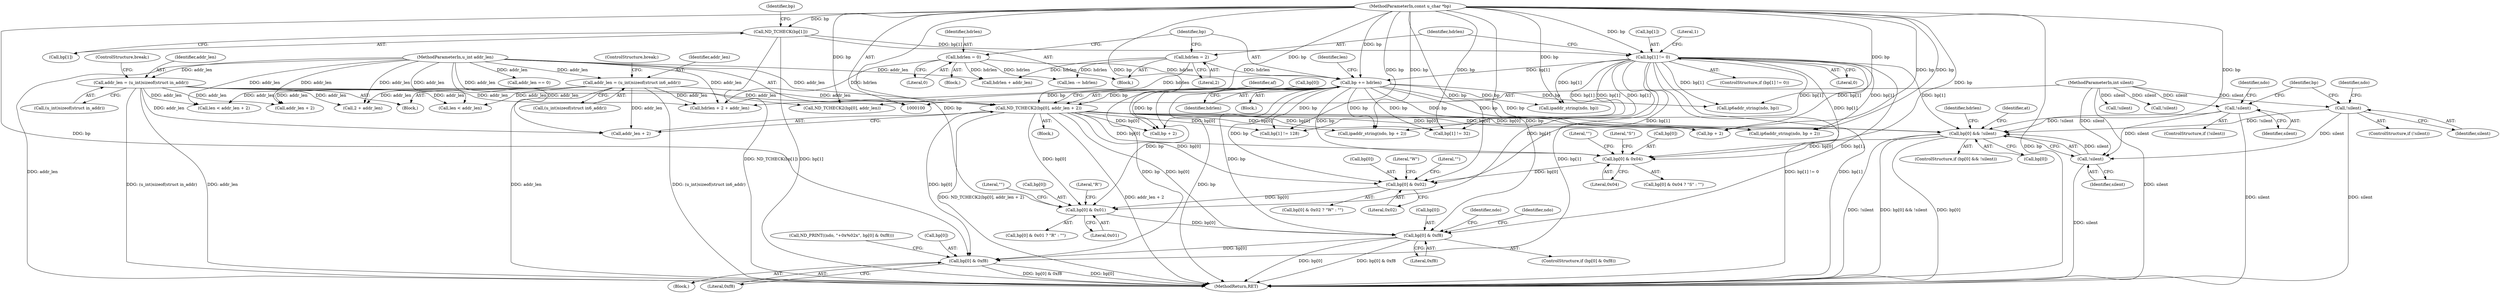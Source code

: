 digraph "0_tcpdump_5dc1860d8267b1e0cb78c9ffa2a40bea2fdb3ddc_3@pointer" {
"1000375" [label="(Call,bp[0] & 0x01)"];
"1000188" [label="(Call,bp += hdrlen)"];
"1000185" [label="(Call,hdrlen = 0)"];
"1000164" [label="(Call,hdrlen = 2)"];
"1000156" [label="(Call,bp[1] != 0)"];
"1000120" [label="(Call,ND_TCHECK(bp[1]))"];
"1000102" [label="(MethodParameterIn,const u_char *bp)"];
"1000367" [label="(Call,bp[0] & 0x02)"];
"1000358" [label="(Call,bp[0] & 0x04)"];
"1000329" [label="(Call,bp[0] && !silent)"];
"1000254" [label="(Call,ND_TCHECK2(bp[0], addr_len + 2))"];
"1000105" [label="(MethodParameterIn,u_int addr_len)"];
"1000133" [label="(Call,addr_len = (u_int)sizeof(struct in_addr))"];
"1000144" [label="(Call,addr_len = (u_int)sizeof(struct in6_addr))"];
"1000267" [label="(Call,!silent)"];
"1000106" [label="(MethodParameterIn,int silent)"];
"1000301" [label="(Call,!silent)"];
"1000333" [label="(Call,!silent)"];
"1000383" [label="(Call,bp[0] & 0xf8)"];
"1000394" [label="(Call,bp[0] & 0xf8)"];
"1000258" [label="(Call,addr_len + 2)"];
"1000364" [label="(Literal,\"\")"];
"1000139" [label="(ControlStructure,break;)"];
"1000192" [label="(Identifier,len)"];
"1000189" [label="(Identifier,bp)"];
"1000121" [label="(Call,bp[1])"];
"1000376" [label="(Call,bp[0])"];
"1000114" [label="(Block,)"];
"1000135" [label="(Call,(u_int)sizeof(struct in_addr))"];
"1000263" [label="(Identifier,af)"];
"1000266" [label="(ControlStructure,if (!silent))"];
"1000164" [label="(Call,hdrlen = 2)"];
"1000163" [label="(Literal,1)"];
"1000250" [label="(Call,addr_len + 2)"];
"1000186" [label="(Identifier,hdrlen)"];
"1000380" [label="(Literal,\"R\")"];
"1000300" [label="(ControlStructure,if (!silent))"];
"1000221" [label="(Call,ipaddr_string(ndo, bp))"];
"1000134" [label="(Identifier,addr_len)"];
"1000105" [label="(MethodParameterIn,u_int addr_len)"];
"1000106" [label="(MethodParameterIn,int silent)"];
"1000363" [label="(Literal,\"S\")"];
"1000368" [label="(Call,bp[0])"];
"1000330" [label="(Call,bp[0])"];
"1000238" [label="(Call,ip6addr_string(ndo, bp))"];
"1000384" [label="(Call,bp[0])"];
"1000203" [label="(Call,ND_TCHECK2(bp[0], addr_len))"];
"1000392" [label="(Block,)"];
"1000255" [label="(Call,bp[0])"];
"1000231" [label="(Call,!silent)"];
"1000371" [label="(Literal,0x02)"];
"1000405" [label="(Identifier,hdrlen)"];
"1000338" [label="(Identifier,at)"];
"1000331" [label="(Identifier,bp)"];
"1000406" [label="(Call,2 + addr_len)"];
"1000358" [label="(Call,bp[0] & 0x04)"];
"1000196" [label="(Block,)"];
"1000160" [label="(Literal,0)"];
"1000185" [label="(Call,hdrlen = 0)"];
"1000166" [label="(Literal,2)"];
"1000379" [label="(Literal,0x01)"];
"1000191" [label="(Call,len -= hdrlen)"];
"1000111" [label="(Call,addr_len == 0)"];
"1000375" [label="(Call,bp[0] & 0x01)"];
"1000383" [label="(Call,bp[0] & 0xf8)"];
"1000333" [label="(Call,!silent)"];
"1000387" [label="(Literal,0xf8)"];
"1000306" [label="(Identifier,ndo)"];
"1000367" [label="(Call,bp[0] & 0x02)"];
"1000102" [label="(MethodParameterIn,const u_char *bp)"];
"1000190" [label="(Identifier,hdrlen)"];
"1000382" [label="(ControlStructure,if (bp[0] & 0xf8))"];
"1000187" [label="(Literal,0)"];
"1000389" [label="(Call,ND_PRINT((ndo, \"+0x%02x\", bp[0] & 0xf8)))"];
"1000188" [label="(Call,bp += hdrlen)"];
"1000146" [label="(Call,(u_int)sizeof(struct in6_addr))"];
"1000328" [label="(ControlStructure,if (bp[0] && !silent))"];
"1000156" [label="(Call,bp[1] != 0)"];
"1000242" [label="(Call,hdrlen + addr_len)"];
"1000357" [label="(Call,bp[0] & 0x04 ? \"S\" : \"\")"];
"1000199" [label="(Call,len < addr_len)"];
"1000359" [label="(Call,bp[0])"];
"1000395" [label="(Call,bp[0])"];
"1000107" [label="(Block,)"];
"1000334" [label="(Identifier,silent)"];
"1000157" [label="(Call,bp[1])"];
"1000150" [label="(ControlStructure,break;)"];
"1000120" [label="(Call,ND_TCHECK(bp[1]))"];
"1000381" [label="(Literal,\"\")"];
"1000401" [label="(Identifier,ndo)"];
"1000126" [label="(Identifier,bp)"];
"1000133" [label="(Call,addr_len = (u_int)sizeof(struct in_addr))"];
"1000267" [label="(Call,!silent)"];
"1000155" [label="(ControlStructure,if (bp[1] != 0))"];
"1000128" [label="(Block,)"];
"1000311" [label="(Call,bp + 2)"];
"1000404" [label="(Call,hdrlen + 2 + addr_len)"];
"1000315" [label="(Call,bp[1] != 128)"];
"1000366" [label="(Call,bp[0] & 0x02 ? \"W\" : \"\")"];
"1000145" [label="(Identifier,addr_len)"];
"1000394" [label="(Call,bp[0] & 0xf8)"];
"1000302" [label="(Identifier,silent)"];
"1000144" [label="(Call,addr_len = (u_int)sizeof(struct in6_addr))"];
"1000168" [label="(Block,)"];
"1000268" [label="(Identifier,silent)"];
"1000275" [label="(Call,ipaddr_string(ndo, bp + 2))"];
"1000372" [label="(Literal,\"W\")"];
"1000272" [label="(Identifier,ndo)"];
"1000417" [label="(MethodReturn,RET)"];
"1000329" [label="(Call,bp[0] && !silent)"];
"1000254" [label="(Call,ND_TCHECK2(bp[0], addr_len + 2))"];
"1000165" [label="(Identifier,hdrlen)"];
"1000398" [label="(Literal,0xf8)"];
"1000277" [label="(Call,bp + 2)"];
"1000281" [label="(Call,bp[1] != 32)"];
"1000309" [label="(Call,ip6addr_string(ndo, bp + 2))"];
"1000391" [label="(Identifier,ndo)"];
"1000301" [label="(Call,!silent)"];
"1000214" [label="(Call,!silent)"];
"1000374" [label="(Call,bp[0] & 0x01 ? \"R\" : \"\")"];
"1000362" [label="(Literal,0x04)"];
"1000373" [label="(Literal,\"\")"];
"1000248" [label="(Call,len < addr_len + 2)"];
"1000375" -> "1000374"  [label="AST: "];
"1000375" -> "1000379"  [label="CFG: "];
"1000376" -> "1000375"  [label="AST: "];
"1000379" -> "1000375"  [label="AST: "];
"1000380" -> "1000375"  [label="CFG: "];
"1000381" -> "1000375"  [label="CFG: "];
"1000188" -> "1000375"  [label="DDG: bp"];
"1000367" -> "1000375"  [label="DDG: bp[0]"];
"1000102" -> "1000375"  [label="DDG: bp"];
"1000156" -> "1000375"  [label="DDG: bp[1]"];
"1000254" -> "1000375"  [label="DDG: bp[0]"];
"1000375" -> "1000383"  [label="DDG: bp[0]"];
"1000188" -> "1000107"  [label="AST: "];
"1000188" -> "1000190"  [label="CFG: "];
"1000189" -> "1000188"  [label="AST: "];
"1000190" -> "1000188"  [label="AST: "];
"1000192" -> "1000188"  [label="CFG: "];
"1000188" -> "1000417"  [label="DDG: bp"];
"1000185" -> "1000188"  [label="DDG: hdrlen"];
"1000164" -> "1000188"  [label="DDG: hdrlen"];
"1000156" -> "1000188"  [label="DDG: bp[1]"];
"1000102" -> "1000188"  [label="DDG: bp"];
"1000188" -> "1000203"  [label="DDG: bp"];
"1000188" -> "1000221"  [label="DDG: bp"];
"1000188" -> "1000238"  [label="DDG: bp"];
"1000188" -> "1000254"  [label="DDG: bp"];
"1000188" -> "1000275"  [label="DDG: bp"];
"1000188" -> "1000277"  [label="DDG: bp"];
"1000188" -> "1000281"  [label="DDG: bp"];
"1000188" -> "1000309"  [label="DDG: bp"];
"1000188" -> "1000311"  [label="DDG: bp"];
"1000188" -> "1000315"  [label="DDG: bp"];
"1000188" -> "1000329"  [label="DDG: bp"];
"1000188" -> "1000358"  [label="DDG: bp"];
"1000188" -> "1000367"  [label="DDG: bp"];
"1000188" -> "1000383"  [label="DDG: bp"];
"1000188" -> "1000394"  [label="DDG: bp"];
"1000185" -> "1000168"  [label="AST: "];
"1000185" -> "1000187"  [label="CFG: "];
"1000186" -> "1000185"  [label="AST: "];
"1000187" -> "1000185"  [label="AST: "];
"1000189" -> "1000185"  [label="CFG: "];
"1000185" -> "1000191"  [label="DDG: hdrlen"];
"1000185" -> "1000242"  [label="DDG: hdrlen"];
"1000185" -> "1000404"  [label="DDG: hdrlen"];
"1000164" -> "1000114"  [label="AST: "];
"1000164" -> "1000166"  [label="CFG: "];
"1000165" -> "1000164"  [label="AST: "];
"1000166" -> "1000164"  [label="AST: "];
"1000189" -> "1000164"  [label="CFG: "];
"1000164" -> "1000191"  [label="DDG: hdrlen"];
"1000164" -> "1000242"  [label="DDG: hdrlen"];
"1000164" -> "1000404"  [label="DDG: hdrlen"];
"1000156" -> "1000155"  [label="AST: "];
"1000156" -> "1000160"  [label="CFG: "];
"1000157" -> "1000156"  [label="AST: "];
"1000160" -> "1000156"  [label="AST: "];
"1000163" -> "1000156"  [label="CFG: "];
"1000165" -> "1000156"  [label="CFG: "];
"1000156" -> "1000417"  [label="DDG: bp[1]"];
"1000156" -> "1000417"  [label="DDG: bp[1] != 0"];
"1000120" -> "1000156"  [label="DDG: bp[1]"];
"1000102" -> "1000156"  [label="DDG: bp"];
"1000156" -> "1000221"  [label="DDG: bp[1]"];
"1000156" -> "1000238"  [label="DDG: bp[1]"];
"1000156" -> "1000275"  [label="DDG: bp[1]"];
"1000156" -> "1000277"  [label="DDG: bp[1]"];
"1000156" -> "1000281"  [label="DDG: bp[1]"];
"1000156" -> "1000309"  [label="DDG: bp[1]"];
"1000156" -> "1000311"  [label="DDG: bp[1]"];
"1000156" -> "1000315"  [label="DDG: bp[1]"];
"1000156" -> "1000329"  [label="DDG: bp[1]"];
"1000156" -> "1000358"  [label="DDG: bp[1]"];
"1000156" -> "1000367"  [label="DDG: bp[1]"];
"1000156" -> "1000383"  [label="DDG: bp[1]"];
"1000156" -> "1000394"  [label="DDG: bp[1]"];
"1000120" -> "1000114"  [label="AST: "];
"1000120" -> "1000121"  [label="CFG: "];
"1000121" -> "1000120"  [label="AST: "];
"1000126" -> "1000120"  [label="CFG: "];
"1000120" -> "1000417"  [label="DDG: bp[1]"];
"1000120" -> "1000417"  [label="DDG: ND_TCHECK(bp[1])"];
"1000102" -> "1000120"  [label="DDG: bp"];
"1000102" -> "1000100"  [label="AST: "];
"1000102" -> "1000417"  [label="DDG: bp"];
"1000102" -> "1000203"  [label="DDG: bp"];
"1000102" -> "1000221"  [label="DDG: bp"];
"1000102" -> "1000238"  [label="DDG: bp"];
"1000102" -> "1000254"  [label="DDG: bp"];
"1000102" -> "1000275"  [label="DDG: bp"];
"1000102" -> "1000277"  [label="DDG: bp"];
"1000102" -> "1000281"  [label="DDG: bp"];
"1000102" -> "1000309"  [label="DDG: bp"];
"1000102" -> "1000311"  [label="DDG: bp"];
"1000102" -> "1000315"  [label="DDG: bp"];
"1000102" -> "1000329"  [label="DDG: bp"];
"1000102" -> "1000358"  [label="DDG: bp"];
"1000102" -> "1000367"  [label="DDG: bp"];
"1000102" -> "1000383"  [label="DDG: bp"];
"1000102" -> "1000394"  [label="DDG: bp"];
"1000367" -> "1000366"  [label="AST: "];
"1000367" -> "1000371"  [label="CFG: "];
"1000368" -> "1000367"  [label="AST: "];
"1000371" -> "1000367"  [label="AST: "];
"1000372" -> "1000367"  [label="CFG: "];
"1000373" -> "1000367"  [label="CFG: "];
"1000358" -> "1000367"  [label="DDG: bp[0]"];
"1000254" -> "1000367"  [label="DDG: bp[0]"];
"1000358" -> "1000357"  [label="AST: "];
"1000358" -> "1000362"  [label="CFG: "];
"1000359" -> "1000358"  [label="AST: "];
"1000362" -> "1000358"  [label="AST: "];
"1000363" -> "1000358"  [label="CFG: "];
"1000364" -> "1000358"  [label="CFG: "];
"1000329" -> "1000358"  [label="DDG: bp[0]"];
"1000254" -> "1000358"  [label="DDG: bp[0]"];
"1000329" -> "1000328"  [label="AST: "];
"1000329" -> "1000330"  [label="CFG: "];
"1000329" -> "1000333"  [label="CFG: "];
"1000330" -> "1000329"  [label="AST: "];
"1000333" -> "1000329"  [label="AST: "];
"1000338" -> "1000329"  [label="CFG: "];
"1000405" -> "1000329"  [label="CFG: "];
"1000329" -> "1000417"  [label="DDG: !silent"];
"1000329" -> "1000417"  [label="DDG: bp[0] && !silent"];
"1000329" -> "1000417"  [label="DDG: bp[0]"];
"1000254" -> "1000329"  [label="DDG: bp[0]"];
"1000267" -> "1000329"  [label="DDG: !silent"];
"1000301" -> "1000329"  [label="DDG: !silent"];
"1000333" -> "1000329"  [label="DDG: silent"];
"1000254" -> "1000196"  [label="AST: "];
"1000254" -> "1000258"  [label="CFG: "];
"1000255" -> "1000254"  [label="AST: "];
"1000258" -> "1000254"  [label="AST: "];
"1000263" -> "1000254"  [label="CFG: "];
"1000254" -> "1000417"  [label="DDG: ND_TCHECK2(bp[0], addr_len + 2)"];
"1000254" -> "1000417"  [label="DDG: addr_len + 2"];
"1000105" -> "1000254"  [label="DDG: addr_len"];
"1000133" -> "1000254"  [label="DDG: addr_len"];
"1000144" -> "1000254"  [label="DDG: addr_len"];
"1000254" -> "1000275"  [label="DDG: bp[0]"];
"1000254" -> "1000277"  [label="DDG: bp[0]"];
"1000254" -> "1000281"  [label="DDG: bp[0]"];
"1000254" -> "1000309"  [label="DDG: bp[0]"];
"1000254" -> "1000311"  [label="DDG: bp[0]"];
"1000254" -> "1000315"  [label="DDG: bp[0]"];
"1000254" -> "1000383"  [label="DDG: bp[0]"];
"1000254" -> "1000394"  [label="DDG: bp[0]"];
"1000105" -> "1000100"  [label="AST: "];
"1000105" -> "1000417"  [label="DDG: addr_len"];
"1000105" -> "1000111"  [label="DDG: addr_len"];
"1000105" -> "1000133"  [label="DDG: addr_len"];
"1000105" -> "1000144"  [label="DDG: addr_len"];
"1000105" -> "1000199"  [label="DDG: addr_len"];
"1000105" -> "1000203"  [label="DDG: addr_len"];
"1000105" -> "1000242"  [label="DDG: addr_len"];
"1000105" -> "1000248"  [label="DDG: addr_len"];
"1000105" -> "1000250"  [label="DDG: addr_len"];
"1000105" -> "1000258"  [label="DDG: addr_len"];
"1000105" -> "1000404"  [label="DDG: addr_len"];
"1000105" -> "1000406"  [label="DDG: addr_len"];
"1000133" -> "1000128"  [label="AST: "];
"1000133" -> "1000135"  [label="CFG: "];
"1000134" -> "1000133"  [label="AST: "];
"1000135" -> "1000133"  [label="AST: "];
"1000139" -> "1000133"  [label="CFG: "];
"1000133" -> "1000417"  [label="DDG: addr_len"];
"1000133" -> "1000417"  [label="DDG: (u_int)sizeof(struct in_addr)"];
"1000133" -> "1000199"  [label="DDG: addr_len"];
"1000133" -> "1000248"  [label="DDG: addr_len"];
"1000133" -> "1000250"  [label="DDG: addr_len"];
"1000133" -> "1000258"  [label="DDG: addr_len"];
"1000133" -> "1000404"  [label="DDG: addr_len"];
"1000133" -> "1000406"  [label="DDG: addr_len"];
"1000144" -> "1000128"  [label="AST: "];
"1000144" -> "1000146"  [label="CFG: "];
"1000145" -> "1000144"  [label="AST: "];
"1000146" -> "1000144"  [label="AST: "];
"1000150" -> "1000144"  [label="CFG: "];
"1000144" -> "1000417"  [label="DDG: addr_len"];
"1000144" -> "1000417"  [label="DDG: (u_int)sizeof(struct in6_addr)"];
"1000144" -> "1000199"  [label="DDG: addr_len"];
"1000144" -> "1000248"  [label="DDG: addr_len"];
"1000144" -> "1000250"  [label="DDG: addr_len"];
"1000144" -> "1000258"  [label="DDG: addr_len"];
"1000144" -> "1000404"  [label="DDG: addr_len"];
"1000144" -> "1000406"  [label="DDG: addr_len"];
"1000267" -> "1000266"  [label="AST: "];
"1000267" -> "1000268"  [label="CFG: "];
"1000268" -> "1000267"  [label="AST: "];
"1000272" -> "1000267"  [label="CFG: "];
"1000331" -> "1000267"  [label="CFG: "];
"1000267" -> "1000417"  [label="DDG: silent"];
"1000106" -> "1000267"  [label="DDG: silent"];
"1000267" -> "1000333"  [label="DDG: silent"];
"1000106" -> "1000100"  [label="AST: "];
"1000106" -> "1000417"  [label="DDG: silent"];
"1000106" -> "1000214"  [label="DDG: silent"];
"1000106" -> "1000231"  [label="DDG: silent"];
"1000106" -> "1000301"  [label="DDG: silent"];
"1000106" -> "1000333"  [label="DDG: silent"];
"1000301" -> "1000300"  [label="AST: "];
"1000301" -> "1000302"  [label="CFG: "];
"1000302" -> "1000301"  [label="AST: "];
"1000306" -> "1000301"  [label="CFG: "];
"1000331" -> "1000301"  [label="CFG: "];
"1000301" -> "1000417"  [label="DDG: silent"];
"1000301" -> "1000333"  [label="DDG: silent"];
"1000333" -> "1000334"  [label="CFG: "];
"1000334" -> "1000333"  [label="AST: "];
"1000333" -> "1000417"  [label="DDG: silent"];
"1000383" -> "1000382"  [label="AST: "];
"1000383" -> "1000387"  [label="CFG: "];
"1000384" -> "1000383"  [label="AST: "];
"1000387" -> "1000383"  [label="AST: "];
"1000391" -> "1000383"  [label="CFG: "];
"1000401" -> "1000383"  [label="CFG: "];
"1000383" -> "1000417"  [label="DDG: bp[0] & 0xf8"];
"1000383" -> "1000417"  [label="DDG: bp[0]"];
"1000383" -> "1000394"  [label="DDG: bp[0]"];
"1000394" -> "1000392"  [label="AST: "];
"1000394" -> "1000398"  [label="CFG: "];
"1000395" -> "1000394"  [label="AST: "];
"1000398" -> "1000394"  [label="AST: "];
"1000389" -> "1000394"  [label="CFG: "];
"1000394" -> "1000417"  [label="DDG: bp[0] & 0xf8"];
"1000394" -> "1000417"  [label="DDG: bp[0]"];
}
